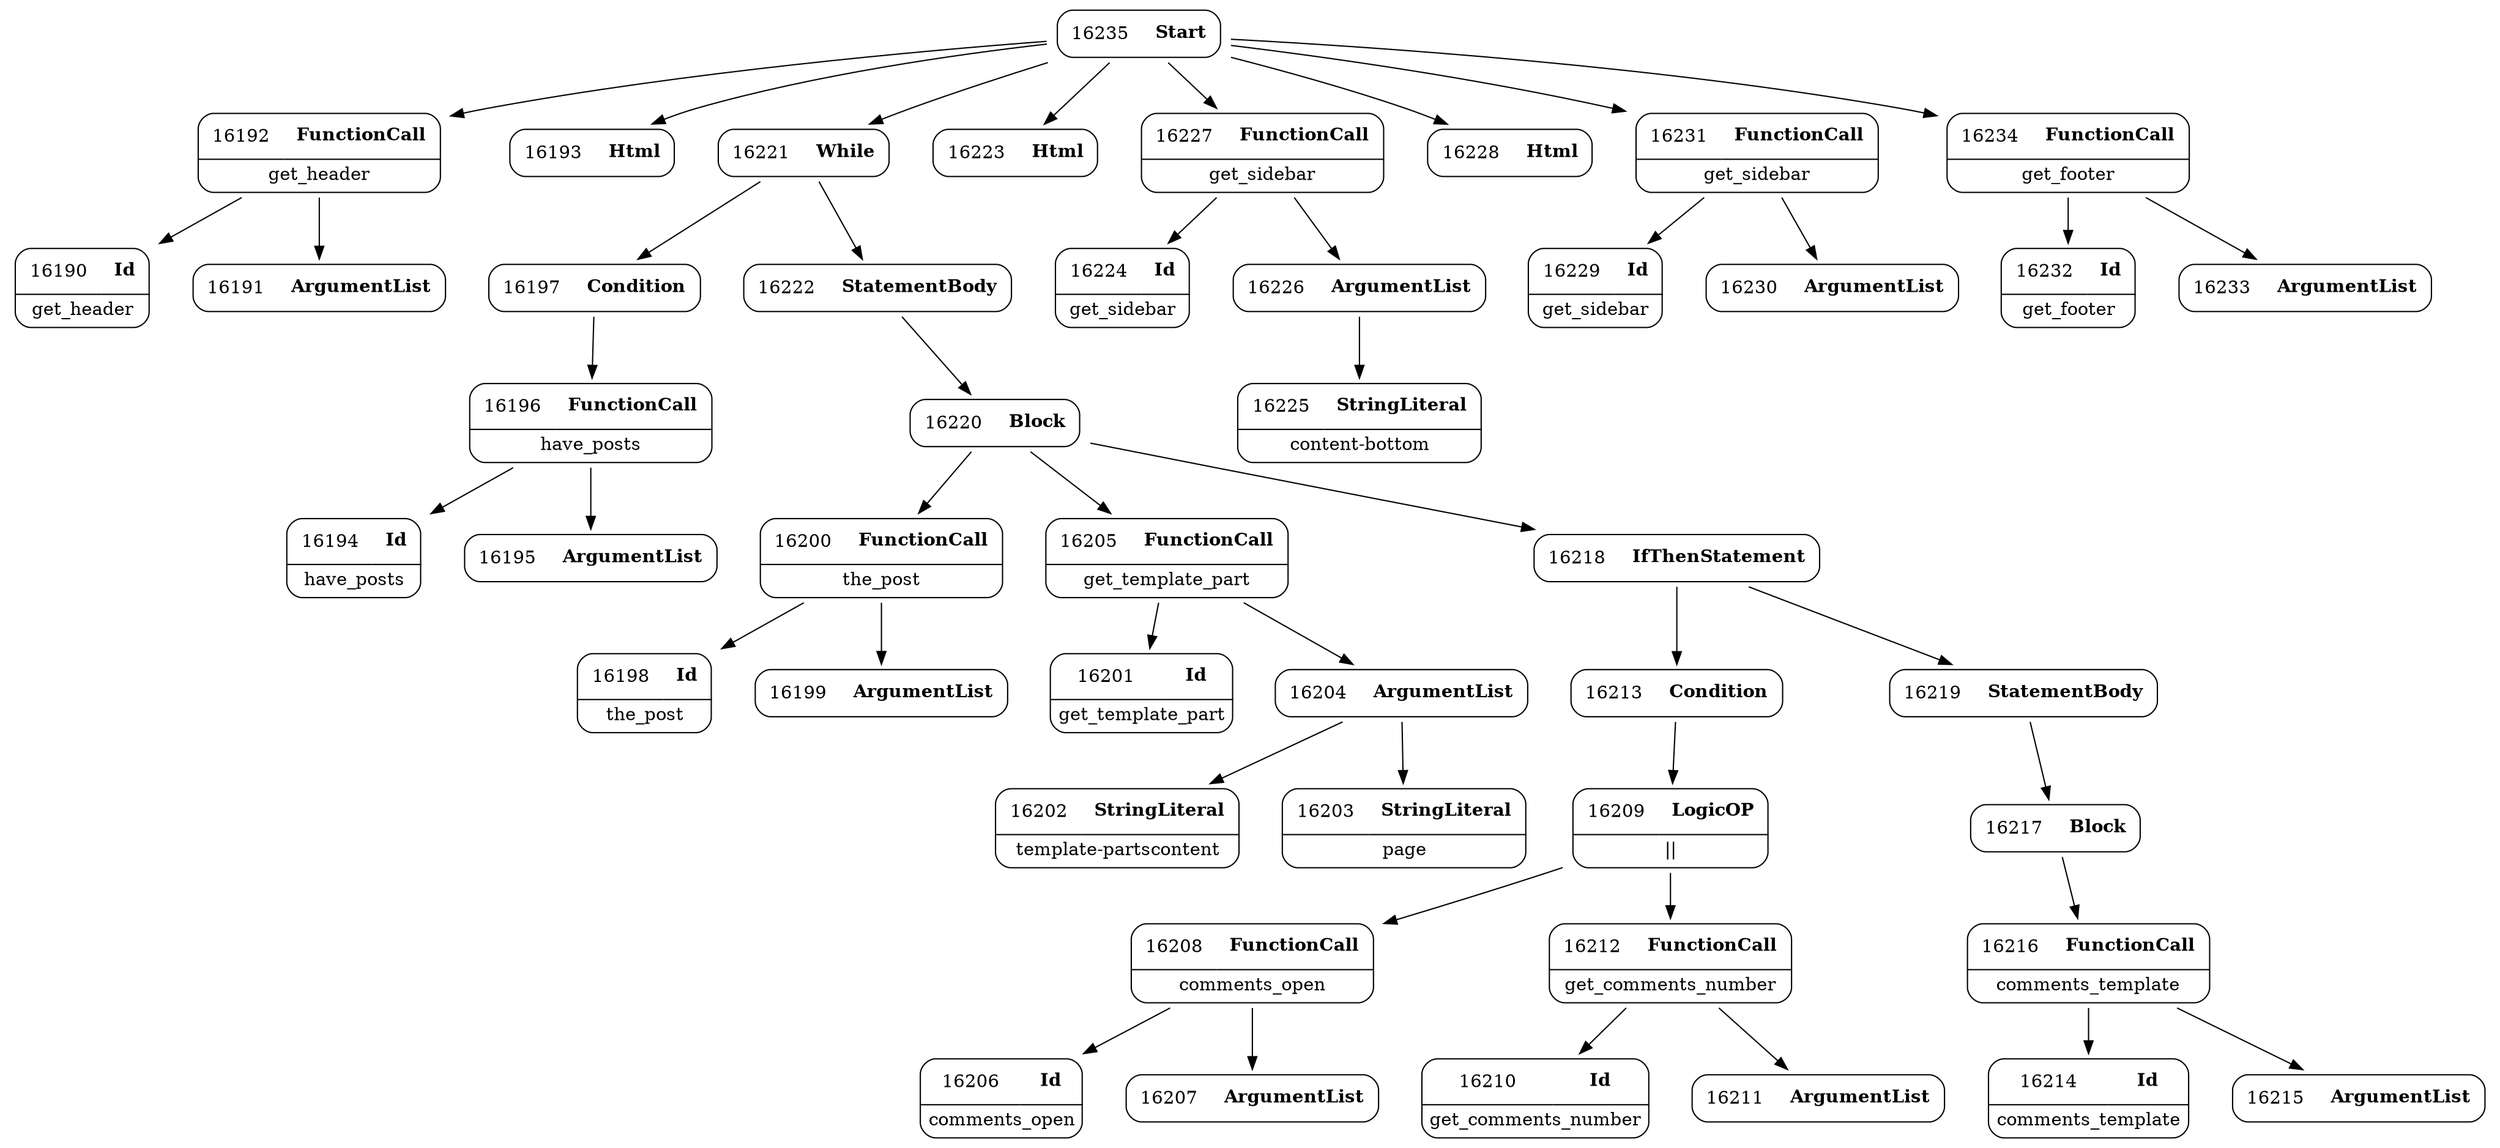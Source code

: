 digraph ast {
node [shape=none];
16192 [label=<<TABLE border='1' cellspacing='0' cellpadding='10' style='rounded' ><TR><TD border='0'>16192</TD><TD border='0'><B>FunctionCall</B></TD></TR><HR/><TR><TD border='0' cellpadding='5' colspan='2'>get_header</TD></TR></TABLE>>];
16192 -> 16190 [weight=2];
16192 -> 16191 [weight=2];
16193 [label=<<TABLE border='1' cellspacing='0' cellpadding='10' style='rounded' ><TR><TD border='0'>16193</TD><TD border='0'><B>Html</B></TD></TR></TABLE>>];
16194 [label=<<TABLE border='1' cellspacing='0' cellpadding='10' style='rounded' ><TR><TD border='0'>16194</TD><TD border='0'><B>Id</B></TD></TR><HR/><TR><TD border='0' cellpadding='5' colspan='2'>have_posts</TD></TR></TABLE>>];
16195 [label=<<TABLE border='1' cellspacing='0' cellpadding='10' style='rounded' ><TR><TD border='0'>16195</TD><TD border='0'><B>ArgumentList</B></TD></TR></TABLE>>];
16196 [label=<<TABLE border='1' cellspacing='0' cellpadding='10' style='rounded' ><TR><TD border='0'>16196</TD><TD border='0'><B>FunctionCall</B></TD></TR><HR/><TR><TD border='0' cellpadding='5' colspan='2'>have_posts</TD></TR></TABLE>>];
16196 -> 16194 [weight=2];
16196 -> 16195 [weight=2];
16197 [label=<<TABLE border='1' cellspacing='0' cellpadding='10' style='rounded' ><TR><TD border='0'>16197</TD><TD border='0'><B>Condition</B></TD></TR></TABLE>>];
16197 -> 16196 [weight=2];
16198 [label=<<TABLE border='1' cellspacing='0' cellpadding='10' style='rounded' ><TR><TD border='0'>16198</TD><TD border='0'><B>Id</B></TD></TR><HR/><TR><TD border='0' cellpadding='5' colspan='2'>the_post</TD></TR></TABLE>>];
16199 [label=<<TABLE border='1' cellspacing='0' cellpadding='10' style='rounded' ><TR><TD border='0'>16199</TD><TD border='0'><B>ArgumentList</B></TD></TR></TABLE>>];
16200 [label=<<TABLE border='1' cellspacing='0' cellpadding='10' style='rounded' ><TR><TD border='0'>16200</TD><TD border='0'><B>FunctionCall</B></TD></TR><HR/><TR><TD border='0' cellpadding='5' colspan='2'>the_post</TD></TR></TABLE>>];
16200 -> 16198 [weight=2];
16200 -> 16199 [weight=2];
16201 [label=<<TABLE border='1' cellspacing='0' cellpadding='10' style='rounded' ><TR><TD border='0'>16201</TD><TD border='0'><B>Id</B></TD></TR><HR/><TR><TD border='0' cellpadding='5' colspan='2'>get_template_part</TD></TR></TABLE>>];
16202 [label=<<TABLE border='1' cellspacing='0' cellpadding='10' style='rounded' ><TR><TD border='0'>16202</TD><TD border='0'><B>StringLiteral</B></TD></TR><HR/><TR><TD border='0' cellpadding='5' colspan='2'>template-partscontent</TD></TR></TABLE>>];
16203 [label=<<TABLE border='1' cellspacing='0' cellpadding='10' style='rounded' ><TR><TD border='0'>16203</TD><TD border='0'><B>StringLiteral</B></TD></TR><HR/><TR><TD border='0' cellpadding='5' colspan='2'>page</TD></TR></TABLE>>];
16204 [label=<<TABLE border='1' cellspacing='0' cellpadding='10' style='rounded' ><TR><TD border='0'>16204</TD><TD border='0'><B>ArgumentList</B></TD></TR></TABLE>>];
16204 -> 16202 [weight=2];
16204 -> 16203 [weight=2];
16205 [label=<<TABLE border='1' cellspacing='0' cellpadding='10' style='rounded' ><TR><TD border='0'>16205</TD><TD border='0'><B>FunctionCall</B></TD></TR><HR/><TR><TD border='0' cellpadding='5' colspan='2'>get_template_part</TD></TR></TABLE>>];
16205 -> 16201 [weight=2];
16205 -> 16204 [weight=2];
16206 [label=<<TABLE border='1' cellspacing='0' cellpadding='10' style='rounded' ><TR><TD border='0'>16206</TD><TD border='0'><B>Id</B></TD></TR><HR/><TR><TD border='0' cellpadding='5' colspan='2'>comments_open</TD></TR></TABLE>>];
16207 [label=<<TABLE border='1' cellspacing='0' cellpadding='10' style='rounded' ><TR><TD border='0'>16207</TD><TD border='0'><B>ArgumentList</B></TD></TR></TABLE>>];
16208 [label=<<TABLE border='1' cellspacing='0' cellpadding='10' style='rounded' ><TR><TD border='0'>16208</TD><TD border='0'><B>FunctionCall</B></TD></TR><HR/><TR><TD border='0' cellpadding='5' colspan='2'>comments_open</TD></TR></TABLE>>];
16208 -> 16206 [weight=2];
16208 -> 16207 [weight=2];
16209 [label=<<TABLE border='1' cellspacing='0' cellpadding='10' style='rounded' ><TR><TD border='0'>16209</TD><TD border='0'><B>LogicOP</B></TD></TR><HR/><TR><TD border='0' cellpadding='5' colspan='2'>||</TD></TR></TABLE>>];
16209 -> 16208 [weight=2];
16209 -> 16212 [weight=2];
16210 [label=<<TABLE border='1' cellspacing='0' cellpadding='10' style='rounded' ><TR><TD border='0'>16210</TD><TD border='0'><B>Id</B></TD></TR><HR/><TR><TD border='0' cellpadding='5' colspan='2'>get_comments_number</TD></TR></TABLE>>];
16211 [label=<<TABLE border='1' cellspacing='0' cellpadding='10' style='rounded' ><TR><TD border='0'>16211</TD><TD border='0'><B>ArgumentList</B></TD></TR></TABLE>>];
16212 [label=<<TABLE border='1' cellspacing='0' cellpadding='10' style='rounded' ><TR><TD border='0'>16212</TD><TD border='0'><B>FunctionCall</B></TD></TR><HR/><TR><TD border='0' cellpadding='5' colspan='2'>get_comments_number</TD></TR></TABLE>>];
16212 -> 16210 [weight=2];
16212 -> 16211 [weight=2];
16213 [label=<<TABLE border='1' cellspacing='0' cellpadding='10' style='rounded' ><TR><TD border='0'>16213</TD><TD border='0'><B>Condition</B></TD></TR></TABLE>>];
16213 -> 16209 [weight=2];
16214 [label=<<TABLE border='1' cellspacing='0' cellpadding='10' style='rounded' ><TR><TD border='0'>16214</TD><TD border='0'><B>Id</B></TD></TR><HR/><TR><TD border='0' cellpadding='5' colspan='2'>comments_template</TD></TR></TABLE>>];
16215 [label=<<TABLE border='1' cellspacing='0' cellpadding='10' style='rounded' ><TR><TD border='0'>16215</TD><TD border='0'><B>ArgumentList</B></TD></TR></TABLE>>];
16216 [label=<<TABLE border='1' cellspacing='0' cellpadding='10' style='rounded' ><TR><TD border='0'>16216</TD><TD border='0'><B>FunctionCall</B></TD></TR><HR/><TR><TD border='0' cellpadding='5' colspan='2'>comments_template</TD></TR></TABLE>>];
16216 -> 16214 [weight=2];
16216 -> 16215 [weight=2];
16217 [label=<<TABLE border='1' cellspacing='0' cellpadding='10' style='rounded' ><TR><TD border='0'>16217</TD><TD border='0'><B>Block</B></TD></TR></TABLE>>];
16217 -> 16216 [weight=2];
16218 [label=<<TABLE border='1' cellspacing='0' cellpadding='10' style='rounded' ><TR><TD border='0'>16218</TD><TD border='0'><B>IfThenStatement</B></TD></TR></TABLE>>];
16218 -> 16213 [weight=2];
16218 -> 16219 [weight=2];
16219 [label=<<TABLE border='1' cellspacing='0' cellpadding='10' style='rounded' ><TR><TD border='0'>16219</TD><TD border='0'><B>StatementBody</B></TD></TR></TABLE>>];
16219 -> 16217 [weight=2];
16220 [label=<<TABLE border='1' cellspacing='0' cellpadding='10' style='rounded' ><TR><TD border='0'>16220</TD><TD border='0'><B>Block</B></TD></TR></TABLE>>];
16220 -> 16200 [weight=2];
16220 -> 16205 [weight=2];
16220 -> 16218 [weight=2];
16221 [label=<<TABLE border='1' cellspacing='0' cellpadding='10' style='rounded' ><TR><TD border='0'>16221</TD><TD border='0'><B>While</B></TD></TR></TABLE>>];
16221 -> 16197 [weight=2];
16221 -> 16222 [weight=2];
16222 [label=<<TABLE border='1' cellspacing='0' cellpadding='10' style='rounded' ><TR><TD border='0'>16222</TD><TD border='0'><B>StatementBody</B></TD></TR></TABLE>>];
16222 -> 16220 [weight=2];
16223 [label=<<TABLE border='1' cellspacing='0' cellpadding='10' style='rounded' ><TR><TD border='0'>16223</TD><TD border='0'><B>Html</B></TD></TR></TABLE>>];
16224 [label=<<TABLE border='1' cellspacing='0' cellpadding='10' style='rounded' ><TR><TD border='0'>16224</TD><TD border='0'><B>Id</B></TD></TR><HR/><TR><TD border='0' cellpadding='5' colspan='2'>get_sidebar</TD></TR></TABLE>>];
16225 [label=<<TABLE border='1' cellspacing='0' cellpadding='10' style='rounded' ><TR><TD border='0'>16225</TD><TD border='0'><B>StringLiteral</B></TD></TR><HR/><TR><TD border='0' cellpadding='5' colspan='2'>content-bottom</TD></TR></TABLE>>];
16226 [label=<<TABLE border='1' cellspacing='0' cellpadding='10' style='rounded' ><TR><TD border='0'>16226</TD><TD border='0'><B>ArgumentList</B></TD></TR></TABLE>>];
16226 -> 16225 [weight=2];
16227 [label=<<TABLE border='1' cellspacing='0' cellpadding='10' style='rounded' ><TR><TD border='0'>16227</TD><TD border='0'><B>FunctionCall</B></TD></TR><HR/><TR><TD border='0' cellpadding='5' colspan='2'>get_sidebar</TD></TR></TABLE>>];
16227 -> 16224 [weight=2];
16227 -> 16226 [weight=2];
16228 [label=<<TABLE border='1' cellspacing='0' cellpadding='10' style='rounded' ><TR><TD border='0'>16228</TD><TD border='0'><B>Html</B></TD></TR></TABLE>>];
16229 [label=<<TABLE border='1' cellspacing='0' cellpadding='10' style='rounded' ><TR><TD border='0'>16229</TD><TD border='0'><B>Id</B></TD></TR><HR/><TR><TD border='0' cellpadding='5' colspan='2'>get_sidebar</TD></TR></TABLE>>];
16230 [label=<<TABLE border='1' cellspacing='0' cellpadding='10' style='rounded' ><TR><TD border='0'>16230</TD><TD border='0'><B>ArgumentList</B></TD></TR></TABLE>>];
16231 [label=<<TABLE border='1' cellspacing='0' cellpadding='10' style='rounded' ><TR><TD border='0'>16231</TD><TD border='0'><B>FunctionCall</B></TD></TR><HR/><TR><TD border='0' cellpadding='5' colspan='2'>get_sidebar</TD></TR></TABLE>>];
16231 -> 16229 [weight=2];
16231 -> 16230 [weight=2];
16232 [label=<<TABLE border='1' cellspacing='0' cellpadding='10' style='rounded' ><TR><TD border='0'>16232</TD><TD border='0'><B>Id</B></TD></TR><HR/><TR><TD border='0' cellpadding='5' colspan='2'>get_footer</TD></TR></TABLE>>];
16233 [label=<<TABLE border='1' cellspacing='0' cellpadding='10' style='rounded' ><TR><TD border='0'>16233</TD><TD border='0'><B>ArgumentList</B></TD></TR></TABLE>>];
16234 [label=<<TABLE border='1' cellspacing='0' cellpadding='10' style='rounded' ><TR><TD border='0'>16234</TD><TD border='0'><B>FunctionCall</B></TD></TR><HR/><TR><TD border='0' cellpadding='5' colspan='2'>get_footer</TD></TR></TABLE>>];
16234 -> 16232 [weight=2];
16234 -> 16233 [weight=2];
16235 [label=<<TABLE border='1' cellspacing='0' cellpadding='10' style='rounded' ><TR><TD border='0'>16235</TD><TD border='0'><B>Start</B></TD></TR></TABLE>>];
16235 -> 16192 [weight=2];
16235 -> 16193 [weight=2];
16235 -> 16221 [weight=2];
16235 -> 16223 [weight=2];
16235 -> 16227 [weight=2];
16235 -> 16228 [weight=2];
16235 -> 16231 [weight=2];
16235 -> 16234 [weight=2];
16190 [label=<<TABLE border='1' cellspacing='0' cellpadding='10' style='rounded' ><TR><TD border='0'>16190</TD><TD border='0'><B>Id</B></TD></TR><HR/><TR><TD border='0' cellpadding='5' colspan='2'>get_header</TD></TR></TABLE>>];
16191 [label=<<TABLE border='1' cellspacing='0' cellpadding='10' style='rounded' ><TR><TD border='0'>16191</TD><TD border='0'><B>ArgumentList</B></TD></TR></TABLE>>];
}
